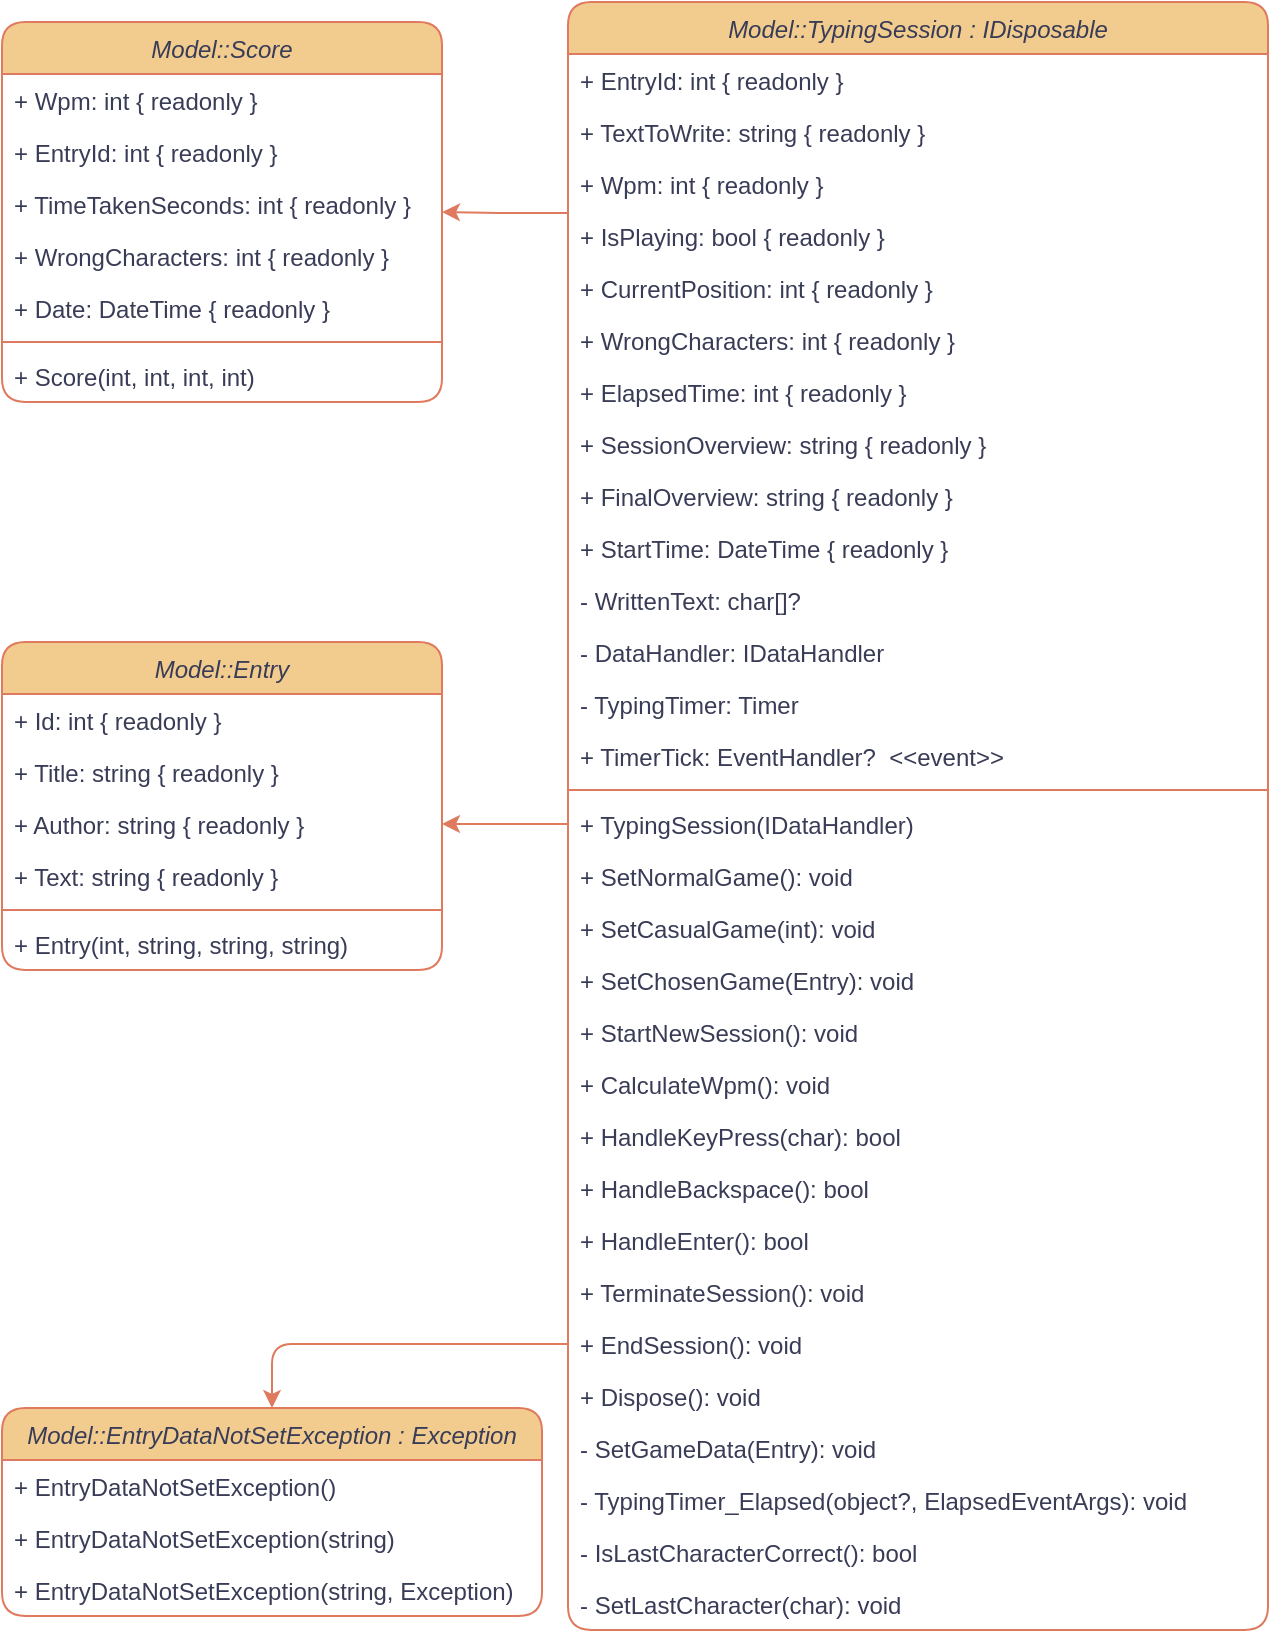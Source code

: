 <mxfile version="24.7.17">
  <diagram id="C5RBs43oDa-KdzZeNtuy" name="Page-1">
    <mxGraphModel dx="1366" dy="842" grid="0" gridSize="10" guides="1" tooltips="1" connect="1" arrows="1" fold="1" page="1" pageScale="1" pageWidth="827" pageHeight="1169" background="#ffffff" math="0" shadow="0">
      <root>
        <mxCell id="WIyWlLk6GJQsqaUBKTNV-0" />
        <mxCell id="WIyWlLk6GJQsqaUBKTNV-1" parent="WIyWlLk6GJQsqaUBKTNV-0" />
        <mxCell id="TDE-MPFVUsmgOI3h4uzn-0" style="edgeStyle=orthogonalEdgeStyle;rounded=1;orthogonalLoop=1;jettySize=auto;html=1;strokeColor=#E07A5F;fontColor=#393C56;fillColor=#F2CC8F;exitX=0.001;exitY=1.058;exitDx=0;exitDy=0;exitPerimeter=0;" edge="1" parent="WIyWlLk6GJQsqaUBKTNV-1" source="TDE-MPFVUsmgOI3h4uzn-4" target="TDE-MPFVUsmgOI3h4uzn-40">
          <mxGeometry relative="1" as="geometry" />
        </mxCell>
        <mxCell id="TDE-MPFVUsmgOI3h4uzn-1" value="Model::TypingSession : IDisposable" style="swimlane;fontStyle=2;align=center;verticalAlign=top;childLayout=stackLayout;horizontal=1;startSize=26;horizontalStack=0;resizeParent=1;resizeLast=0;collapsible=1;marginBottom=0;rounded=1;shadow=0;strokeWidth=1;labelBackgroundColor=none;fillColor=#F2CC8F;strokeColor=#E07A5F;fontColor=#393C56;" vertex="1" parent="WIyWlLk6GJQsqaUBKTNV-1">
          <mxGeometry x="401" y="64" width="350" height="814" as="geometry">
            <mxRectangle x="220" y="120" width="160" height="26" as="alternateBounds" />
          </mxGeometry>
        </mxCell>
        <mxCell id="TDE-MPFVUsmgOI3h4uzn-2" value="+ EntryId: int { readonly }" style="text;align=left;verticalAlign=top;spacingLeft=4;spacingRight=4;overflow=hidden;rotatable=0;points=[[0,0.5],[1,0.5]];portConstraint=eastwest;rounded=1;shadow=0;html=0;labelBackgroundColor=none;fontColor=#393C56;" vertex="1" parent="TDE-MPFVUsmgOI3h4uzn-1">
          <mxGeometry y="26" width="350" height="26" as="geometry" />
        </mxCell>
        <mxCell id="TDE-MPFVUsmgOI3h4uzn-3" value="+ TextToWrite: string { readonly }" style="text;align=left;verticalAlign=top;spacingLeft=4;spacingRight=4;overflow=hidden;rotatable=0;points=[[0,0.5],[1,0.5]];portConstraint=eastwest;rounded=1;shadow=0;html=0;labelBackgroundColor=none;fontColor=#393C56;" vertex="1" parent="TDE-MPFVUsmgOI3h4uzn-1">
          <mxGeometry y="52" width="350" height="26" as="geometry" />
        </mxCell>
        <mxCell id="TDE-MPFVUsmgOI3h4uzn-4" value="+ Wpm: int { readonly }" style="text;align=left;verticalAlign=top;spacingLeft=4;spacingRight=4;overflow=hidden;rotatable=0;points=[[0,0.5],[1,0.5]];portConstraint=eastwest;rounded=1;shadow=0;html=0;labelBackgroundColor=none;fontColor=#393C56;" vertex="1" parent="TDE-MPFVUsmgOI3h4uzn-1">
          <mxGeometry y="78" width="350" height="26" as="geometry" />
        </mxCell>
        <mxCell id="TDE-MPFVUsmgOI3h4uzn-5" value="+ IsPlaying: bool { readonly }" style="text;align=left;verticalAlign=top;spacingLeft=4;spacingRight=4;overflow=hidden;rotatable=0;points=[[0,0.5],[1,0.5]];portConstraint=eastwest;rounded=1;shadow=0;html=0;labelBackgroundColor=none;fontColor=#393C56;" vertex="1" parent="TDE-MPFVUsmgOI3h4uzn-1">
          <mxGeometry y="104" width="350" height="26" as="geometry" />
        </mxCell>
        <mxCell id="TDE-MPFVUsmgOI3h4uzn-6" value="+ CurrentPosition: int { readonly }" style="text;align=left;verticalAlign=top;spacingLeft=4;spacingRight=4;overflow=hidden;rotatable=0;points=[[0,0.5],[1,0.5]];portConstraint=eastwest;rounded=1;shadow=0;html=0;labelBackgroundColor=none;fontColor=#393C56;" vertex="1" parent="TDE-MPFVUsmgOI3h4uzn-1">
          <mxGeometry y="130" width="350" height="26" as="geometry" />
        </mxCell>
        <mxCell id="TDE-MPFVUsmgOI3h4uzn-7" value="+ WrongCharacters: int { readonly }" style="text;align=left;verticalAlign=top;spacingLeft=4;spacingRight=4;overflow=hidden;rotatable=0;points=[[0,0.5],[1,0.5]];portConstraint=eastwest;rounded=1;shadow=0;html=0;labelBackgroundColor=none;fontColor=#393C56;" vertex="1" parent="TDE-MPFVUsmgOI3h4uzn-1">
          <mxGeometry y="156" width="350" height="26" as="geometry" />
        </mxCell>
        <mxCell id="TDE-MPFVUsmgOI3h4uzn-8" value="+ ElapsedTime: int { readonly }" style="text;align=left;verticalAlign=top;spacingLeft=4;spacingRight=4;overflow=hidden;rotatable=0;points=[[0,0.5],[1,0.5]];portConstraint=eastwest;rounded=1;shadow=0;html=0;labelBackgroundColor=none;fontColor=#393C56;" vertex="1" parent="TDE-MPFVUsmgOI3h4uzn-1">
          <mxGeometry y="182" width="350" height="26" as="geometry" />
        </mxCell>
        <mxCell id="TDE-MPFVUsmgOI3h4uzn-9" value="+ SessionOverview: string { readonly }" style="text;align=left;verticalAlign=top;spacingLeft=4;spacingRight=4;overflow=hidden;rotatable=0;points=[[0,0.5],[1,0.5]];portConstraint=eastwest;rounded=1;shadow=0;html=0;labelBackgroundColor=none;fontColor=#393C56;" vertex="1" parent="TDE-MPFVUsmgOI3h4uzn-1">
          <mxGeometry y="208" width="350" height="26" as="geometry" />
        </mxCell>
        <mxCell id="TDE-MPFVUsmgOI3h4uzn-10" value="+ FinalOverview: string { readonly }" style="text;align=left;verticalAlign=top;spacingLeft=4;spacingRight=4;overflow=hidden;rotatable=0;points=[[0,0.5],[1,0.5]];portConstraint=eastwest;rounded=1;shadow=0;html=0;labelBackgroundColor=none;fontColor=#393C56;" vertex="1" parent="TDE-MPFVUsmgOI3h4uzn-1">
          <mxGeometry y="234" width="350" height="26" as="geometry" />
        </mxCell>
        <mxCell id="TDE-MPFVUsmgOI3h4uzn-11" value="+ StartTime: DateTime { readonly }" style="text;align=left;verticalAlign=top;spacingLeft=4;spacingRight=4;overflow=hidden;rotatable=0;points=[[0,0.5],[1,0.5]];portConstraint=eastwest;rounded=1;shadow=0;html=0;labelBackgroundColor=none;fontColor=#393C56;" vertex="1" parent="TDE-MPFVUsmgOI3h4uzn-1">
          <mxGeometry y="260" width="350" height="26" as="geometry" />
        </mxCell>
        <mxCell id="TDE-MPFVUsmgOI3h4uzn-12" value="- WrittenText: char[]?" style="text;align=left;verticalAlign=top;spacingLeft=4;spacingRight=4;overflow=hidden;rotatable=0;points=[[0,0.5],[1,0.5]];portConstraint=eastwest;rounded=1;shadow=0;html=0;labelBackgroundColor=none;fontColor=#393C56;" vertex="1" parent="TDE-MPFVUsmgOI3h4uzn-1">
          <mxGeometry y="286" width="350" height="26" as="geometry" />
        </mxCell>
        <mxCell id="TDE-MPFVUsmgOI3h4uzn-13" value="- DataHandler: IDataHandler" style="text;align=left;verticalAlign=top;spacingLeft=4;spacingRight=4;overflow=hidden;rotatable=0;points=[[0,0.5],[1,0.5]];portConstraint=eastwest;rounded=1;shadow=0;html=0;labelBackgroundColor=none;fontColor=#393C56;" vertex="1" parent="TDE-MPFVUsmgOI3h4uzn-1">
          <mxGeometry y="312" width="350" height="26" as="geometry" />
        </mxCell>
        <mxCell id="TDE-MPFVUsmgOI3h4uzn-14" value="- TypingTimer: Timer" style="text;align=left;verticalAlign=top;spacingLeft=4;spacingRight=4;overflow=hidden;rotatable=0;points=[[0,0.5],[1,0.5]];portConstraint=eastwest;rounded=1;shadow=0;html=0;labelBackgroundColor=none;fontColor=#393C56;" vertex="1" parent="TDE-MPFVUsmgOI3h4uzn-1">
          <mxGeometry y="338" width="350" height="26" as="geometry" />
        </mxCell>
        <mxCell id="TDE-MPFVUsmgOI3h4uzn-15" value="+ TimerTick: EventHandler?  &lt;&lt;event&gt;&gt;" style="text;align=left;verticalAlign=top;spacingLeft=4;spacingRight=4;overflow=hidden;rotatable=0;points=[[0,0.5],[1,0.5]];portConstraint=eastwest;rounded=1;shadow=0;html=0;labelBackgroundColor=none;fontColor=#393C56;" vertex="1" parent="TDE-MPFVUsmgOI3h4uzn-1">
          <mxGeometry y="364" width="350" height="26" as="geometry" />
        </mxCell>
        <mxCell id="TDE-MPFVUsmgOI3h4uzn-16" value="" style="line;html=1;strokeWidth=1;align=left;verticalAlign=middle;spacingTop=-1;spacingLeft=3;spacingRight=3;rotatable=0;labelPosition=right;points=[];portConstraint=eastwest;labelBackgroundColor=none;fillColor=#F2CC8F;strokeColor=#E07A5F;fontColor=#393C56;rounded=1;" vertex="1" parent="TDE-MPFVUsmgOI3h4uzn-1">
          <mxGeometry y="390" width="350" height="8" as="geometry" />
        </mxCell>
        <mxCell id="TDE-MPFVUsmgOI3h4uzn-17" value="+ TypingSession(IDataHandler)" style="text;align=left;verticalAlign=top;spacingLeft=4;spacingRight=4;overflow=hidden;rotatable=0;points=[[0,0.5],[1,0.5]];portConstraint=eastwest;labelBackgroundColor=none;fontColor=#393C56;rounded=1;" vertex="1" parent="TDE-MPFVUsmgOI3h4uzn-1">
          <mxGeometry y="398" width="350" height="26" as="geometry" />
        </mxCell>
        <mxCell id="TDE-MPFVUsmgOI3h4uzn-18" value="+ SetNormalGame(): void" style="text;align=left;verticalAlign=top;spacingLeft=4;spacingRight=4;overflow=hidden;rotatable=0;points=[[0,0.5],[1,0.5]];portConstraint=eastwest;labelBackgroundColor=none;fontColor=#393C56;rounded=1;" vertex="1" parent="TDE-MPFVUsmgOI3h4uzn-1">
          <mxGeometry y="424" width="350" height="26" as="geometry" />
        </mxCell>
        <mxCell id="TDE-MPFVUsmgOI3h4uzn-19" value="+ SetCasualGame(int): void" style="text;align=left;verticalAlign=top;spacingLeft=4;spacingRight=4;overflow=hidden;rotatable=0;points=[[0,0.5],[1,0.5]];portConstraint=eastwest;labelBackgroundColor=none;fontColor=#393C56;rounded=1;" vertex="1" parent="TDE-MPFVUsmgOI3h4uzn-1">
          <mxGeometry y="450" width="350" height="26" as="geometry" />
        </mxCell>
        <mxCell id="TDE-MPFVUsmgOI3h4uzn-20" value="+ SetChosenGame(Entry): void" style="text;align=left;verticalAlign=top;spacingLeft=4;spacingRight=4;overflow=hidden;rotatable=0;points=[[0,0.5],[1,0.5]];portConstraint=eastwest;labelBackgroundColor=none;fontColor=#393C56;rounded=1;" vertex="1" parent="TDE-MPFVUsmgOI3h4uzn-1">
          <mxGeometry y="476" width="350" height="26" as="geometry" />
        </mxCell>
        <mxCell id="TDE-MPFVUsmgOI3h4uzn-21" value="+ StartNewSession(): void" style="text;align=left;verticalAlign=top;spacingLeft=4;spacingRight=4;overflow=hidden;rotatable=0;points=[[0,0.5],[1,0.5]];portConstraint=eastwest;labelBackgroundColor=none;fontColor=#393C56;rounded=1;" vertex="1" parent="TDE-MPFVUsmgOI3h4uzn-1">
          <mxGeometry y="502" width="350" height="26" as="geometry" />
        </mxCell>
        <mxCell id="TDE-MPFVUsmgOI3h4uzn-22" value="+ CalculateWpm(): void" style="text;align=left;verticalAlign=top;spacingLeft=4;spacingRight=4;overflow=hidden;rotatable=0;points=[[0,0.5],[1,0.5]];portConstraint=eastwest;labelBackgroundColor=none;fontColor=#393C56;rounded=1;" vertex="1" parent="TDE-MPFVUsmgOI3h4uzn-1">
          <mxGeometry y="528" width="350" height="26" as="geometry" />
        </mxCell>
        <mxCell id="TDE-MPFVUsmgOI3h4uzn-23" value="+ HandleKeyPress(char): bool" style="text;align=left;verticalAlign=top;spacingLeft=4;spacingRight=4;overflow=hidden;rotatable=0;points=[[0,0.5],[1,0.5]];portConstraint=eastwest;labelBackgroundColor=none;fontColor=#393C56;rounded=1;" vertex="1" parent="TDE-MPFVUsmgOI3h4uzn-1">
          <mxGeometry y="554" width="350" height="26" as="geometry" />
        </mxCell>
        <mxCell id="TDE-MPFVUsmgOI3h4uzn-24" value="+ HandleBackspace(): bool" style="text;align=left;verticalAlign=top;spacingLeft=4;spacingRight=4;overflow=hidden;rotatable=0;points=[[0,0.5],[1,0.5]];portConstraint=eastwest;labelBackgroundColor=none;fontColor=#393C56;rounded=1;" vertex="1" parent="TDE-MPFVUsmgOI3h4uzn-1">
          <mxGeometry y="580" width="350" height="26" as="geometry" />
        </mxCell>
        <mxCell id="TDE-MPFVUsmgOI3h4uzn-25" value="+ HandleEnter(): bool" style="text;align=left;verticalAlign=top;spacingLeft=4;spacingRight=4;overflow=hidden;rotatable=0;points=[[0,0.5],[1,0.5]];portConstraint=eastwest;labelBackgroundColor=none;fontColor=#393C56;rounded=1;" vertex="1" parent="TDE-MPFVUsmgOI3h4uzn-1">
          <mxGeometry y="606" width="350" height="26" as="geometry" />
        </mxCell>
        <mxCell id="TDE-MPFVUsmgOI3h4uzn-26" value="+ TerminateSession(): void" style="text;align=left;verticalAlign=top;spacingLeft=4;spacingRight=4;overflow=hidden;rotatable=0;points=[[0,0.5],[1,0.5]];portConstraint=eastwest;labelBackgroundColor=none;fontColor=#393C56;rounded=1;" vertex="1" parent="TDE-MPFVUsmgOI3h4uzn-1">
          <mxGeometry y="632" width="350" height="26" as="geometry" />
        </mxCell>
        <mxCell id="TDE-MPFVUsmgOI3h4uzn-27" value="+ EndSession(): void" style="text;align=left;verticalAlign=top;spacingLeft=4;spacingRight=4;overflow=hidden;rotatable=0;points=[[0,0.5],[1,0.5]];portConstraint=eastwest;labelBackgroundColor=none;fontColor=#393C56;rounded=1;" vertex="1" parent="TDE-MPFVUsmgOI3h4uzn-1">
          <mxGeometry y="658" width="350" height="26" as="geometry" />
        </mxCell>
        <mxCell id="TDE-MPFVUsmgOI3h4uzn-28" value="+ Dispose(): void" style="text;align=left;verticalAlign=top;spacingLeft=4;spacingRight=4;overflow=hidden;rotatable=0;points=[[0,0.5],[1,0.5]];portConstraint=eastwest;labelBackgroundColor=none;fontColor=#393C56;rounded=1;" vertex="1" parent="TDE-MPFVUsmgOI3h4uzn-1">
          <mxGeometry y="684" width="350" height="26" as="geometry" />
        </mxCell>
        <mxCell id="TDE-MPFVUsmgOI3h4uzn-29" value="- SetGameData(Entry): void" style="text;align=left;verticalAlign=top;spacingLeft=4;spacingRight=4;overflow=hidden;rotatable=0;points=[[0,0.5],[1,0.5]];portConstraint=eastwest;labelBackgroundColor=none;fontColor=#393C56;rounded=1;" vertex="1" parent="TDE-MPFVUsmgOI3h4uzn-1">
          <mxGeometry y="710" width="350" height="26" as="geometry" />
        </mxCell>
        <mxCell id="TDE-MPFVUsmgOI3h4uzn-30" value="- TypingTimer_Elapsed(object?, ElapsedEventArgs): void" style="text;align=left;verticalAlign=top;spacingLeft=4;spacingRight=4;overflow=hidden;rotatable=0;points=[[0,0.5],[1,0.5]];portConstraint=eastwest;labelBackgroundColor=none;fontColor=#393C56;rounded=1;" vertex="1" parent="TDE-MPFVUsmgOI3h4uzn-1">
          <mxGeometry y="736" width="350" height="26" as="geometry" />
        </mxCell>
        <mxCell id="TDE-MPFVUsmgOI3h4uzn-31" value="- IsLastCharacterCorrect(): bool" style="text;align=left;verticalAlign=top;spacingLeft=4;spacingRight=4;overflow=hidden;rotatable=0;points=[[0,0.5],[1,0.5]];portConstraint=eastwest;labelBackgroundColor=none;fontColor=#393C56;rounded=1;" vertex="1" parent="TDE-MPFVUsmgOI3h4uzn-1">
          <mxGeometry y="762" width="350" height="26" as="geometry" />
        </mxCell>
        <mxCell id="TDE-MPFVUsmgOI3h4uzn-32" value="- SetLastCharacter(char): void" style="text;align=left;verticalAlign=top;spacingLeft=4;spacingRight=4;overflow=hidden;rotatable=0;points=[[0,0.5],[1,0.5]];portConstraint=eastwest;labelBackgroundColor=none;fontColor=#393C56;rounded=1;" vertex="1" parent="TDE-MPFVUsmgOI3h4uzn-1">
          <mxGeometry y="788" width="350" height="26" as="geometry" />
        </mxCell>
        <mxCell id="TDE-MPFVUsmgOI3h4uzn-33" value="Model::Entry" style="swimlane;fontStyle=2;align=center;verticalAlign=top;childLayout=stackLayout;horizontal=1;startSize=26;horizontalStack=0;resizeParent=1;resizeLast=0;collapsible=1;marginBottom=0;rounded=1;shadow=0;strokeWidth=1;labelBackgroundColor=none;fillColor=#F2CC8F;strokeColor=#E07A5F;fontColor=#393C56;" vertex="1" parent="WIyWlLk6GJQsqaUBKTNV-1">
          <mxGeometry x="118" y="384" width="220" height="164" as="geometry">
            <mxRectangle x="220" y="120" width="160" height="26" as="alternateBounds" />
          </mxGeometry>
        </mxCell>
        <mxCell id="TDE-MPFVUsmgOI3h4uzn-34" value="+ Id: int { readonly }" style="text;align=left;verticalAlign=top;spacingLeft=4;spacingRight=4;overflow=hidden;rotatable=0;points=[[0,0.5],[1,0.5]];portConstraint=eastwest;labelBackgroundColor=none;fontColor=#393C56;rounded=1;" vertex="1" parent="TDE-MPFVUsmgOI3h4uzn-33">
          <mxGeometry y="26" width="220" height="26" as="geometry" />
        </mxCell>
        <mxCell id="TDE-MPFVUsmgOI3h4uzn-35" value="+ Title: string { readonly }" style="text;align=left;verticalAlign=top;spacingLeft=4;spacingRight=4;overflow=hidden;rotatable=0;points=[[0,0.5],[1,0.5]];portConstraint=eastwest;labelBackgroundColor=none;fontColor=#393C56;rounded=1;" vertex="1" parent="TDE-MPFVUsmgOI3h4uzn-33">
          <mxGeometry y="52" width="220" height="26" as="geometry" />
        </mxCell>
        <mxCell id="TDE-MPFVUsmgOI3h4uzn-36" value="+ Author: string { readonly }" style="text;align=left;verticalAlign=top;spacingLeft=4;spacingRight=4;overflow=hidden;rotatable=0;points=[[0,0.5],[1,0.5]];portConstraint=eastwest;labelBackgroundColor=none;fontColor=#393C56;rounded=1;" vertex="1" parent="TDE-MPFVUsmgOI3h4uzn-33">
          <mxGeometry y="78" width="220" height="26" as="geometry" />
        </mxCell>
        <mxCell id="TDE-MPFVUsmgOI3h4uzn-37" value="+ Text: string { readonly }" style="text;align=left;verticalAlign=top;spacingLeft=4;spacingRight=4;overflow=hidden;rotatable=0;points=[[0,0.5],[1,0.5]];portConstraint=eastwest;labelBackgroundColor=none;fontColor=#393C56;rounded=1;" vertex="1" parent="TDE-MPFVUsmgOI3h4uzn-33">
          <mxGeometry y="104" width="220" height="26" as="geometry" />
        </mxCell>
        <mxCell id="TDE-MPFVUsmgOI3h4uzn-38" value="" style="line;html=1;strokeWidth=1;align=left;verticalAlign=middle;spacingTop=-1;spacingLeft=3;spacingRight=3;rotatable=0;labelPosition=right;points=[];portConstraint=eastwest;labelBackgroundColor=none;fillColor=#F2CC8F;strokeColor=#E07A5F;fontColor=#393C56;rounded=1;" vertex="1" parent="TDE-MPFVUsmgOI3h4uzn-33">
          <mxGeometry y="130" width="220" height="8" as="geometry" />
        </mxCell>
        <mxCell id="TDE-MPFVUsmgOI3h4uzn-39" value="+ Entry(int, string, string, string)" style="text;align=left;verticalAlign=top;spacingLeft=4;spacingRight=4;overflow=hidden;rotatable=0;points=[[0,0.5],[1,0.5]];portConstraint=eastwest;labelBackgroundColor=none;fontColor=#393C56;rounded=1;" vertex="1" parent="TDE-MPFVUsmgOI3h4uzn-33">
          <mxGeometry y="138" width="220" height="26" as="geometry" />
        </mxCell>
        <mxCell id="TDE-MPFVUsmgOI3h4uzn-40" value="Model::Score" style="swimlane;fontStyle=2;align=center;verticalAlign=top;childLayout=stackLayout;horizontal=1;startSize=26;horizontalStack=0;resizeParent=1;resizeLast=0;collapsible=1;marginBottom=0;rounded=1;shadow=0;strokeWidth=1;labelBackgroundColor=none;fillColor=#F2CC8F;strokeColor=#E07A5F;fontColor=#393C56;" vertex="1" parent="WIyWlLk6GJQsqaUBKTNV-1">
          <mxGeometry x="118" y="74" width="220" height="190" as="geometry">
            <mxRectangle x="220" y="120" width="160" height="26" as="alternateBounds" />
          </mxGeometry>
        </mxCell>
        <mxCell id="TDE-MPFVUsmgOI3h4uzn-41" value="+ Wpm: int { readonly }" style="text;align=left;verticalAlign=top;spacingLeft=4;spacingRight=4;overflow=hidden;rotatable=0;points=[[0,0.5],[1,0.5]];portConstraint=eastwest;labelBackgroundColor=none;fontColor=#393C56;rounded=1;" vertex="1" parent="TDE-MPFVUsmgOI3h4uzn-40">
          <mxGeometry y="26" width="220" height="26" as="geometry" />
        </mxCell>
        <mxCell id="TDE-MPFVUsmgOI3h4uzn-42" value="+ EntryId: int { readonly }" style="text;align=left;verticalAlign=top;spacingLeft=4;spacingRight=4;overflow=hidden;rotatable=0;points=[[0,0.5],[1,0.5]];portConstraint=eastwest;labelBackgroundColor=none;fontColor=#393C56;rounded=1;" vertex="1" parent="TDE-MPFVUsmgOI3h4uzn-40">
          <mxGeometry y="52" width="220" height="26" as="geometry" />
        </mxCell>
        <mxCell id="TDE-MPFVUsmgOI3h4uzn-43" value="+ TimeTakenSeconds: int { readonly }" style="text;align=left;verticalAlign=top;spacingLeft=4;spacingRight=4;overflow=hidden;rotatable=0;points=[[0,0.5],[1,0.5]];portConstraint=eastwest;labelBackgroundColor=none;fontColor=#393C56;rounded=1;" vertex="1" parent="TDE-MPFVUsmgOI3h4uzn-40">
          <mxGeometry y="78" width="220" height="26" as="geometry" />
        </mxCell>
        <mxCell id="TDE-MPFVUsmgOI3h4uzn-44" value="+ WrongCharacters: int { readonly }" style="text;align=left;verticalAlign=top;spacingLeft=4;spacingRight=4;overflow=hidden;rotatable=0;points=[[0,0.5],[1,0.5]];portConstraint=eastwest;labelBackgroundColor=none;fontColor=#393C56;rounded=1;" vertex="1" parent="TDE-MPFVUsmgOI3h4uzn-40">
          <mxGeometry y="104" width="220" height="26" as="geometry" />
        </mxCell>
        <mxCell id="TDE-MPFVUsmgOI3h4uzn-45" value="+ Date: DateTime { readonly }" style="text;align=left;verticalAlign=top;spacingLeft=4;spacingRight=4;overflow=hidden;rotatable=0;points=[[0,0.5],[1,0.5]];portConstraint=eastwest;labelBackgroundColor=none;fontColor=#393C56;rounded=1;" vertex="1" parent="TDE-MPFVUsmgOI3h4uzn-40">
          <mxGeometry y="130" width="220" height="26" as="geometry" />
        </mxCell>
        <mxCell id="TDE-MPFVUsmgOI3h4uzn-46" value="" style="line;html=1;strokeWidth=1;align=left;verticalAlign=middle;spacingTop=-1;spacingLeft=3;spacingRight=3;rotatable=0;labelPosition=right;points=[];portConstraint=eastwest;labelBackgroundColor=none;fillColor=#F2CC8F;strokeColor=#E07A5F;fontColor=#393C56;rounded=1;" vertex="1" parent="TDE-MPFVUsmgOI3h4uzn-40">
          <mxGeometry y="156" width="220" height="8" as="geometry" />
        </mxCell>
        <mxCell id="TDE-MPFVUsmgOI3h4uzn-47" value="+ Score(int, int, int, int)" style="text;align=left;verticalAlign=top;spacingLeft=4;spacingRight=4;overflow=hidden;rotatable=0;points=[[0,0.5],[1,0.5]];portConstraint=eastwest;labelBackgroundColor=none;fontColor=#393C56;rounded=1;" vertex="1" parent="TDE-MPFVUsmgOI3h4uzn-40">
          <mxGeometry y="164" width="220" height="26" as="geometry" />
        </mxCell>
        <mxCell id="TDE-MPFVUsmgOI3h4uzn-48" value="Model::EntryDataNotSetException : Exception" style="swimlane;fontStyle=2;align=center;verticalAlign=top;childLayout=stackLayout;horizontal=1;startSize=26;horizontalStack=0;resizeParent=1;resizeLast=0;collapsible=1;marginBottom=0;rounded=1;shadow=0;strokeWidth=1;labelBackgroundColor=none;fillColor=#F2CC8F;strokeColor=#E07A5F;fontColor=#393C56;" vertex="1" parent="WIyWlLk6GJQsqaUBKTNV-1">
          <mxGeometry x="118" y="767" width="270" height="104" as="geometry">
            <mxRectangle x="220" y="120" width="160" height="26" as="alternateBounds" />
          </mxGeometry>
        </mxCell>
        <mxCell id="TDE-MPFVUsmgOI3h4uzn-49" value="+ EntryDataNotSetException()" style="text;align=left;verticalAlign=top;spacingLeft=4;spacingRight=4;overflow=hidden;rotatable=0;points=[[0,0.5],[1,0.5]];portConstraint=eastwest;labelBackgroundColor=none;fontColor=#393C56;rounded=1;" vertex="1" parent="TDE-MPFVUsmgOI3h4uzn-48">
          <mxGeometry y="26" width="270" height="26" as="geometry" />
        </mxCell>
        <mxCell id="TDE-MPFVUsmgOI3h4uzn-50" value="+ EntryDataNotSetException(string)" style="text;align=left;verticalAlign=top;spacingLeft=4;spacingRight=4;overflow=hidden;rotatable=0;points=[[0,0.5],[1,0.5]];portConstraint=eastwest;labelBackgroundColor=none;fontColor=#393C56;rounded=1;" vertex="1" parent="TDE-MPFVUsmgOI3h4uzn-48">
          <mxGeometry y="52" width="270" height="26" as="geometry" />
        </mxCell>
        <mxCell id="TDE-MPFVUsmgOI3h4uzn-51" value="+ EntryDataNotSetException(string, Exception)" style="text;align=left;verticalAlign=top;spacingLeft=4;spacingRight=4;overflow=hidden;rotatable=0;points=[[0,0.5],[1,0.5]];portConstraint=eastwest;labelBackgroundColor=none;fontColor=#393C56;rounded=1;" vertex="1" parent="TDE-MPFVUsmgOI3h4uzn-48">
          <mxGeometry y="78" width="270" height="26" as="geometry" />
        </mxCell>
        <mxCell id="TDE-MPFVUsmgOI3h4uzn-52" style="edgeStyle=orthogonalEdgeStyle;rounded=1;orthogonalLoop=1;jettySize=auto;html=1;strokeColor=#E07A5F;fontColor=#393C56;fillColor=#F2CC8F;entryX=1;entryY=0.5;entryDx=0;entryDy=0;" edge="1" parent="WIyWlLk6GJQsqaUBKTNV-1" source="TDE-MPFVUsmgOI3h4uzn-1" target="TDE-MPFVUsmgOI3h4uzn-36">
          <mxGeometry relative="1" as="geometry">
            <Array as="points">
              <mxPoint x="386" y="475" />
              <mxPoint x="386" y="475" />
            </Array>
          </mxGeometry>
        </mxCell>
        <mxCell id="TDE-MPFVUsmgOI3h4uzn-53" style="edgeStyle=orthogonalEdgeStyle;rounded=1;orthogonalLoop=1;jettySize=auto;html=1;strokeColor=#E07A5F;fontColor=#393C56;fillColor=#F2CC8F;" edge="1" parent="WIyWlLk6GJQsqaUBKTNV-1" source="TDE-MPFVUsmgOI3h4uzn-27" target="TDE-MPFVUsmgOI3h4uzn-48">
          <mxGeometry relative="1" as="geometry" />
        </mxCell>
      </root>
    </mxGraphModel>
  </diagram>
</mxfile>

